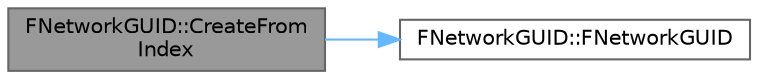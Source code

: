 digraph "FNetworkGUID::CreateFromIndex"
{
 // INTERACTIVE_SVG=YES
 // LATEX_PDF_SIZE
  bgcolor="transparent";
  edge [fontname=Helvetica,fontsize=10,labelfontname=Helvetica,labelfontsize=10];
  node [fontname=Helvetica,fontsize=10,shape=box,height=0.2,width=0.4];
  rankdir="LR";
  Node1 [id="Node000001",label="FNetworkGUID::CreateFrom\lIndex",height=0.2,width=0.4,color="gray40", fillcolor="grey60", style="filled", fontcolor="black",tooltip=" "];
  Node1 -> Node2 [id="edge1_Node000001_Node000002",color="steelblue1",style="solid",tooltip=" "];
  Node2 [id="Node000002",label="FNetworkGUID::FNetworkGUID",height=0.2,width=0.4,color="grey40", fillcolor="white", style="filled",URL="$d1/df4/classFNetworkGUID.html#a81d9091e7d2ab69a583038ce0e50726b",tooltip=" "];
}
